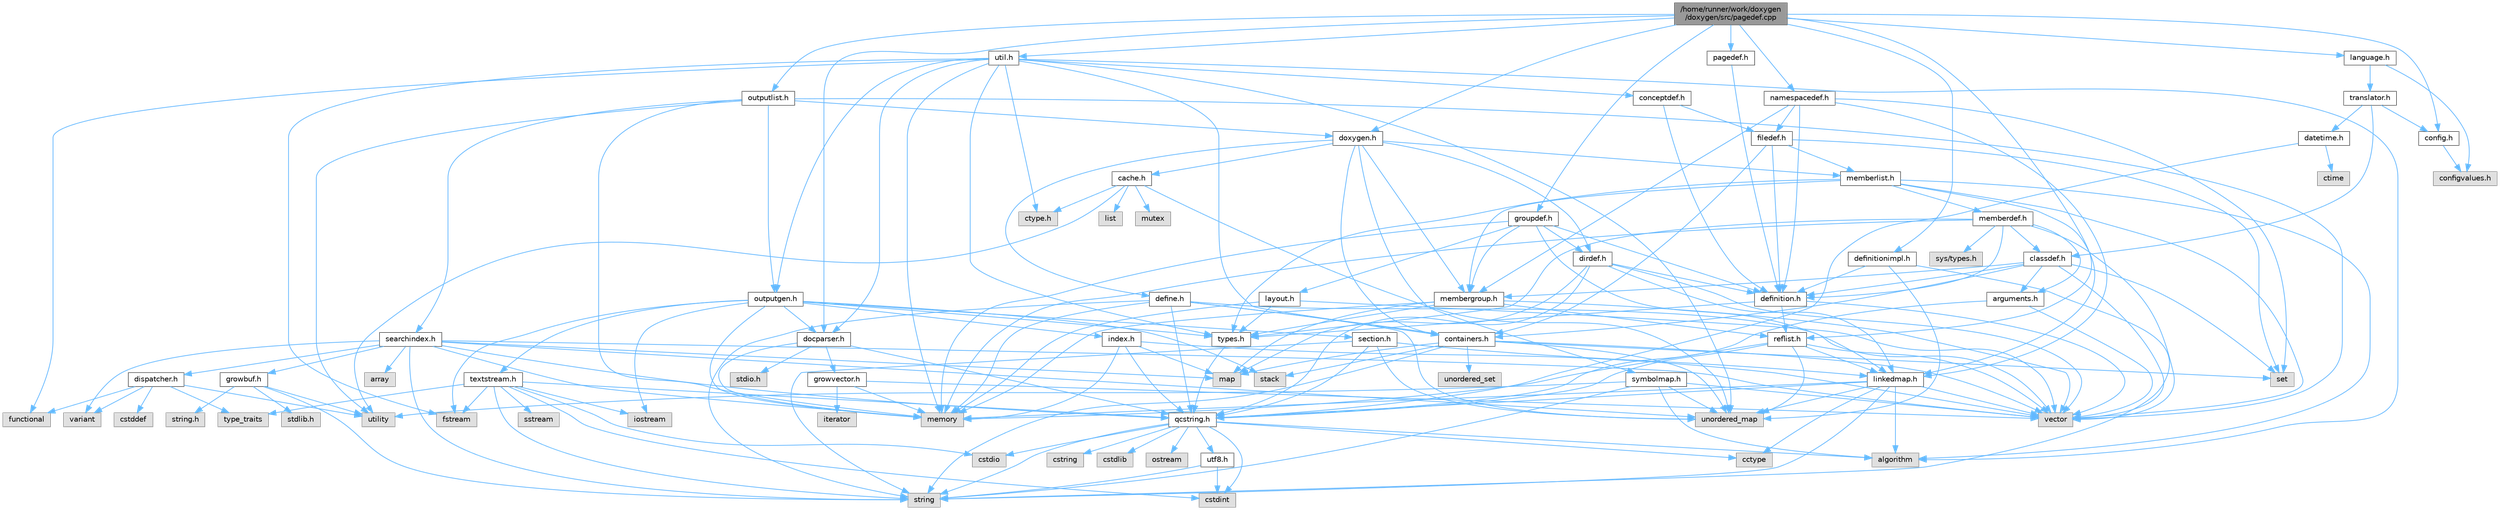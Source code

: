 digraph "/home/runner/work/doxygen/doxygen/src/pagedef.cpp"
{
 // INTERACTIVE_SVG=YES
 // LATEX_PDF_SIZE
  bgcolor="transparent";
  edge [fontname=Helvetica,fontsize=10,labelfontname=Helvetica,labelfontsize=10];
  node [fontname=Helvetica,fontsize=10,shape=box,height=0.2,width=0.4];
  Node1 [label="/home/runner/work/doxygen\l/doxygen/src/pagedef.cpp",height=0.2,width=0.4,color="gray40", fillcolor="grey60", style="filled", fontcolor="black",tooltip=" "];
  Node1 -> Node2 [color="steelblue1",style="solid"];
  Node2 [label="pagedef.h",height=0.2,width=0.4,color="grey40", fillcolor="white", style="filled",URL="$dd/d66/pagedef_8h.html",tooltip=" "];
  Node2 -> Node3 [color="steelblue1",style="solid"];
  Node3 [label="definition.h",height=0.2,width=0.4,color="grey40", fillcolor="white", style="filled",URL="$df/da1/definition_8h.html",tooltip=" "];
  Node3 -> Node4 [color="steelblue1",style="solid"];
  Node4 [label="vector",height=0.2,width=0.4,color="grey60", fillcolor="#E0E0E0", style="filled",tooltip=" "];
  Node3 -> Node5 [color="steelblue1",style="solid"];
  Node5 [label="types.h",height=0.2,width=0.4,color="grey40", fillcolor="white", style="filled",URL="$d9/d49/types_8h.html",tooltip="This file contains a number of basic enums and types."];
  Node5 -> Node6 [color="steelblue1",style="solid"];
  Node6 [label="qcstring.h",height=0.2,width=0.4,color="grey40", fillcolor="white", style="filled",URL="$d7/d5c/qcstring_8h.html",tooltip=" "];
  Node6 -> Node7 [color="steelblue1",style="solid"];
  Node7 [label="string",height=0.2,width=0.4,color="grey60", fillcolor="#E0E0E0", style="filled",tooltip=" "];
  Node6 -> Node8 [color="steelblue1",style="solid"];
  Node8 [label="algorithm",height=0.2,width=0.4,color="grey60", fillcolor="#E0E0E0", style="filled",tooltip=" "];
  Node6 -> Node9 [color="steelblue1",style="solid"];
  Node9 [label="cctype",height=0.2,width=0.4,color="grey60", fillcolor="#E0E0E0", style="filled",tooltip=" "];
  Node6 -> Node10 [color="steelblue1",style="solid"];
  Node10 [label="cstring",height=0.2,width=0.4,color="grey60", fillcolor="#E0E0E0", style="filled",tooltip=" "];
  Node6 -> Node11 [color="steelblue1",style="solid"];
  Node11 [label="cstdio",height=0.2,width=0.4,color="grey60", fillcolor="#E0E0E0", style="filled",tooltip=" "];
  Node6 -> Node12 [color="steelblue1",style="solid"];
  Node12 [label="cstdlib",height=0.2,width=0.4,color="grey60", fillcolor="#E0E0E0", style="filled",tooltip=" "];
  Node6 -> Node13 [color="steelblue1",style="solid"];
  Node13 [label="cstdint",height=0.2,width=0.4,color="grey60", fillcolor="#E0E0E0", style="filled",tooltip=" "];
  Node6 -> Node14 [color="steelblue1",style="solid"];
  Node14 [label="ostream",height=0.2,width=0.4,color="grey60", fillcolor="#E0E0E0", style="filled",tooltip=" "];
  Node6 -> Node15 [color="steelblue1",style="solid"];
  Node15 [label="utf8.h",height=0.2,width=0.4,color="grey40", fillcolor="white", style="filled",URL="$db/d7c/utf8_8h.html",tooltip="Various UTF8 related helper functions."];
  Node15 -> Node13 [color="steelblue1",style="solid"];
  Node15 -> Node7 [color="steelblue1",style="solid"];
  Node3 -> Node16 [color="steelblue1",style="solid"];
  Node16 [label="reflist.h",height=0.2,width=0.4,color="grey40", fillcolor="white", style="filled",URL="$d1/d02/reflist_8h.html",tooltip=" "];
  Node16 -> Node4 [color="steelblue1",style="solid"];
  Node16 -> Node17 [color="steelblue1",style="solid"];
  Node17 [label="unordered_map",height=0.2,width=0.4,color="grey60", fillcolor="#E0E0E0", style="filled",tooltip=" "];
  Node16 -> Node18 [color="steelblue1",style="solid"];
  Node18 [label="memory",height=0.2,width=0.4,color="grey60", fillcolor="#E0E0E0", style="filled",tooltip=" "];
  Node16 -> Node6 [color="steelblue1",style="solid"];
  Node16 -> Node19 [color="steelblue1",style="solid"];
  Node19 [label="linkedmap.h",height=0.2,width=0.4,color="grey40", fillcolor="white", style="filled",URL="$da/de1/linkedmap_8h.html",tooltip=" "];
  Node19 -> Node17 [color="steelblue1",style="solid"];
  Node19 -> Node4 [color="steelblue1",style="solid"];
  Node19 -> Node18 [color="steelblue1",style="solid"];
  Node19 -> Node7 [color="steelblue1",style="solid"];
  Node19 -> Node8 [color="steelblue1",style="solid"];
  Node19 -> Node9 [color="steelblue1",style="solid"];
  Node19 -> Node6 [color="steelblue1",style="solid"];
  Node1 -> Node20 [color="steelblue1",style="solid"];
  Node20 [label="groupdef.h",height=0.2,width=0.4,color="grey40", fillcolor="white", style="filled",URL="$d1/de6/groupdef_8h.html",tooltip=" "];
  Node20 -> Node18 [color="steelblue1",style="solid"];
  Node20 -> Node3 [color="steelblue1",style="solid"];
  Node20 -> Node21 [color="steelblue1",style="solid"];
  Node21 [label="dirdef.h",height=0.2,width=0.4,color="grey40", fillcolor="white", style="filled",URL="$d6/d15/dirdef_8h.html",tooltip=" "];
  Node21 -> Node4 [color="steelblue1",style="solid"];
  Node21 -> Node22 [color="steelblue1",style="solid"];
  Node22 [label="map",height=0.2,width=0.4,color="grey60", fillcolor="#E0E0E0", style="filled",tooltip=" "];
  Node21 -> Node6 [color="steelblue1",style="solid"];
  Node21 -> Node19 [color="steelblue1",style="solid"];
  Node21 -> Node3 [color="steelblue1",style="solid"];
  Node20 -> Node23 [color="steelblue1",style="solid"];
  Node23 [label="layout.h",height=0.2,width=0.4,color="grey40", fillcolor="white", style="filled",URL="$db/d51/layout_8h.html",tooltip=" "];
  Node23 -> Node18 [color="steelblue1",style="solid"];
  Node23 -> Node4 [color="steelblue1",style="solid"];
  Node23 -> Node5 [color="steelblue1",style="solid"];
  Node20 -> Node24 [color="steelblue1",style="solid"];
  Node24 [label="membergroup.h",height=0.2,width=0.4,color="grey40", fillcolor="white", style="filled",URL="$d9/d11/membergroup_8h.html",tooltip=" "];
  Node24 -> Node4 [color="steelblue1",style="solid"];
  Node24 -> Node22 [color="steelblue1",style="solid"];
  Node24 -> Node18 [color="steelblue1",style="solid"];
  Node24 -> Node5 [color="steelblue1",style="solid"];
  Node24 -> Node16 [color="steelblue1",style="solid"];
  Node20 -> Node19 [color="steelblue1",style="solid"];
  Node1 -> Node25 [color="steelblue1",style="solid"];
  Node25 [label="docparser.h",height=0.2,width=0.4,color="grey40", fillcolor="white", style="filled",URL="$de/d9c/docparser_8h.html",tooltip=" "];
  Node25 -> Node26 [color="steelblue1",style="solid"];
  Node26 [label="stdio.h",height=0.2,width=0.4,color="grey60", fillcolor="#E0E0E0", style="filled",tooltip=" "];
  Node25 -> Node18 [color="steelblue1",style="solid"];
  Node25 -> Node6 [color="steelblue1",style="solid"];
  Node25 -> Node27 [color="steelblue1",style="solid"];
  Node27 [label="growvector.h",height=0.2,width=0.4,color="grey40", fillcolor="white", style="filled",URL="$d7/d50/growvector_8h.html",tooltip=" "];
  Node27 -> Node4 [color="steelblue1",style="solid"];
  Node27 -> Node18 [color="steelblue1",style="solid"];
  Node27 -> Node28 [color="steelblue1",style="solid"];
  Node28 [label="iterator",height=0.2,width=0.4,color="grey60", fillcolor="#E0E0E0", style="filled",tooltip=" "];
  Node1 -> Node29 [color="steelblue1",style="solid"];
  Node29 [label="config.h",height=0.2,width=0.4,color="grey40", fillcolor="white", style="filled",URL="$db/d16/config_8h.html",tooltip=" "];
  Node29 -> Node30 [color="steelblue1",style="solid"];
  Node30 [label="configvalues.h",height=0.2,width=0.4,color="grey60", fillcolor="#E0E0E0", style="filled",tooltip=" "];
  Node1 -> Node31 [color="steelblue1",style="solid"];
  Node31 [label="util.h",height=0.2,width=0.4,color="grey40", fillcolor="white", style="filled",URL="$d8/d3c/util_8h.html",tooltip="A bunch of utility functions."];
  Node31 -> Node18 [color="steelblue1",style="solid"];
  Node31 -> Node17 [color="steelblue1",style="solid"];
  Node31 -> Node8 [color="steelblue1",style="solid"];
  Node31 -> Node32 [color="steelblue1",style="solid"];
  Node32 [label="functional",height=0.2,width=0.4,color="grey60", fillcolor="#E0E0E0", style="filled",tooltip=" "];
  Node31 -> Node33 [color="steelblue1",style="solid"];
  Node33 [label="fstream",height=0.2,width=0.4,color="grey60", fillcolor="#E0E0E0", style="filled",tooltip=" "];
  Node31 -> Node34 [color="steelblue1",style="solid"];
  Node34 [label="ctype.h",height=0.2,width=0.4,color="grey60", fillcolor="#E0E0E0", style="filled",tooltip=" "];
  Node31 -> Node5 [color="steelblue1",style="solid"];
  Node31 -> Node25 [color="steelblue1",style="solid"];
  Node31 -> Node35 [color="steelblue1",style="solid"];
  Node35 [label="containers.h",height=0.2,width=0.4,color="grey40", fillcolor="white", style="filled",URL="$d5/d75/containers_8h.html",tooltip=" "];
  Node35 -> Node4 [color="steelblue1",style="solid"];
  Node35 -> Node7 [color="steelblue1",style="solid"];
  Node35 -> Node36 [color="steelblue1",style="solid"];
  Node36 [label="set",height=0.2,width=0.4,color="grey60", fillcolor="#E0E0E0", style="filled",tooltip=" "];
  Node35 -> Node22 [color="steelblue1",style="solid"];
  Node35 -> Node37 [color="steelblue1",style="solid"];
  Node37 [label="unordered_set",height=0.2,width=0.4,color="grey60", fillcolor="#E0E0E0", style="filled",tooltip=" "];
  Node35 -> Node17 [color="steelblue1",style="solid"];
  Node35 -> Node38 [color="steelblue1",style="solid"];
  Node38 [label="stack",height=0.2,width=0.4,color="grey60", fillcolor="#E0E0E0", style="filled",tooltip=" "];
  Node31 -> Node39 [color="steelblue1",style="solid"];
  Node39 [label="outputgen.h",height=0.2,width=0.4,color="grey40", fillcolor="white", style="filled",URL="$df/d06/outputgen_8h.html",tooltip=" "];
  Node39 -> Node18 [color="steelblue1",style="solid"];
  Node39 -> Node38 [color="steelblue1",style="solid"];
  Node39 -> Node40 [color="steelblue1",style="solid"];
  Node40 [label="iostream",height=0.2,width=0.4,color="grey60", fillcolor="#E0E0E0", style="filled",tooltip=" "];
  Node39 -> Node33 [color="steelblue1",style="solid"];
  Node39 -> Node5 [color="steelblue1",style="solid"];
  Node39 -> Node41 [color="steelblue1",style="solid"];
  Node41 [label="index.h",height=0.2,width=0.4,color="grey40", fillcolor="white", style="filled",URL="$d1/db5/index_8h.html",tooltip=" "];
  Node41 -> Node18 [color="steelblue1",style="solid"];
  Node41 -> Node4 [color="steelblue1",style="solid"];
  Node41 -> Node22 [color="steelblue1",style="solid"];
  Node41 -> Node6 [color="steelblue1",style="solid"];
  Node39 -> Node42 [color="steelblue1",style="solid"];
  Node42 [label="section.h",height=0.2,width=0.4,color="grey40", fillcolor="white", style="filled",URL="$d1/d2a/section_8h.html",tooltip=" "];
  Node42 -> Node7 [color="steelblue1",style="solid"];
  Node42 -> Node17 [color="steelblue1",style="solid"];
  Node42 -> Node6 [color="steelblue1",style="solid"];
  Node42 -> Node19 [color="steelblue1",style="solid"];
  Node39 -> Node43 [color="steelblue1",style="solid"];
  Node43 [label="textstream.h",height=0.2,width=0.4,color="grey40", fillcolor="white", style="filled",URL="$d4/d7d/textstream_8h.html",tooltip=" "];
  Node43 -> Node7 [color="steelblue1",style="solid"];
  Node43 -> Node40 [color="steelblue1",style="solid"];
  Node43 -> Node44 [color="steelblue1",style="solid"];
  Node44 [label="sstream",height=0.2,width=0.4,color="grey60", fillcolor="#E0E0E0", style="filled",tooltip=" "];
  Node43 -> Node13 [color="steelblue1",style="solid"];
  Node43 -> Node11 [color="steelblue1",style="solid"];
  Node43 -> Node33 [color="steelblue1",style="solid"];
  Node43 -> Node45 [color="steelblue1",style="solid"];
  Node45 [label="type_traits",height=0.2,width=0.4,color="grey60", fillcolor="#E0E0E0", style="filled",tooltip=" "];
  Node43 -> Node6 [color="steelblue1",style="solid"];
  Node39 -> Node25 [color="steelblue1",style="solid"];
  Node31 -> Node46 [color="steelblue1",style="solid"];
  Node46 [label="conceptdef.h",height=0.2,width=0.4,color="grey40", fillcolor="white", style="filled",URL="$da/df1/conceptdef_8h.html",tooltip=" "];
  Node46 -> Node3 [color="steelblue1",style="solid"];
  Node46 -> Node47 [color="steelblue1",style="solid"];
  Node47 [label="filedef.h",height=0.2,width=0.4,color="grey40", fillcolor="white", style="filled",URL="$d4/d3a/filedef_8h.html",tooltip=" "];
  Node47 -> Node36 [color="steelblue1",style="solid"];
  Node47 -> Node3 [color="steelblue1",style="solid"];
  Node47 -> Node48 [color="steelblue1",style="solid"];
  Node48 [label="memberlist.h",height=0.2,width=0.4,color="grey40", fillcolor="white", style="filled",URL="$dd/d78/memberlist_8h.html",tooltip=" "];
  Node48 -> Node4 [color="steelblue1",style="solid"];
  Node48 -> Node8 [color="steelblue1",style="solid"];
  Node48 -> Node49 [color="steelblue1",style="solid"];
  Node49 [label="memberdef.h",height=0.2,width=0.4,color="grey40", fillcolor="white", style="filled",URL="$d4/d46/memberdef_8h.html",tooltip=" "];
  Node49 -> Node4 [color="steelblue1",style="solid"];
  Node49 -> Node18 [color="steelblue1",style="solid"];
  Node49 -> Node50 [color="steelblue1",style="solid"];
  Node50 [label="sys/types.h",height=0.2,width=0.4,color="grey60", fillcolor="#E0E0E0", style="filled",tooltip=" "];
  Node49 -> Node5 [color="steelblue1",style="solid"];
  Node49 -> Node3 [color="steelblue1",style="solid"];
  Node49 -> Node51 [color="steelblue1",style="solid"];
  Node51 [label="arguments.h",height=0.2,width=0.4,color="grey40", fillcolor="white", style="filled",URL="$df/d9b/arguments_8h.html",tooltip=" "];
  Node51 -> Node4 [color="steelblue1",style="solid"];
  Node51 -> Node6 [color="steelblue1",style="solid"];
  Node49 -> Node52 [color="steelblue1",style="solid"];
  Node52 [label="classdef.h",height=0.2,width=0.4,color="grey40", fillcolor="white", style="filled",URL="$d1/da6/classdef_8h.html",tooltip=" "];
  Node52 -> Node4 [color="steelblue1",style="solid"];
  Node52 -> Node36 [color="steelblue1",style="solid"];
  Node52 -> Node35 [color="steelblue1",style="solid"];
  Node52 -> Node3 [color="steelblue1",style="solid"];
  Node52 -> Node51 [color="steelblue1",style="solid"];
  Node52 -> Node24 [color="steelblue1",style="solid"];
  Node48 -> Node19 [color="steelblue1",style="solid"];
  Node48 -> Node5 [color="steelblue1",style="solid"];
  Node48 -> Node24 [color="steelblue1",style="solid"];
  Node47 -> Node35 [color="steelblue1",style="solid"];
  Node1 -> Node53 [color="steelblue1",style="solid"];
  Node53 [label="outputlist.h",height=0.2,width=0.4,color="grey40", fillcolor="white", style="filled",URL="$d2/db9/outputlist_8h.html",tooltip=" "];
  Node53 -> Node54 [color="steelblue1",style="solid"];
  Node54 [label="utility",height=0.2,width=0.4,color="grey60", fillcolor="#E0E0E0", style="filled",tooltip=" "];
  Node53 -> Node4 [color="steelblue1",style="solid"];
  Node53 -> Node18 [color="steelblue1",style="solid"];
  Node53 -> Node39 [color="steelblue1",style="solid"];
  Node53 -> Node55 [color="steelblue1",style="solid"];
  Node55 [label="searchindex.h",height=0.2,width=0.4,color="grey40", fillcolor="white", style="filled",URL="$de/d07/searchindex_8h.html",tooltip="Web server based search engine."];
  Node55 -> Node18 [color="steelblue1",style="solid"];
  Node55 -> Node4 [color="steelblue1",style="solid"];
  Node55 -> Node22 [color="steelblue1",style="solid"];
  Node55 -> Node17 [color="steelblue1",style="solid"];
  Node55 -> Node7 [color="steelblue1",style="solid"];
  Node55 -> Node56 [color="steelblue1",style="solid"];
  Node56 [label="array",height=0.2,width=0.4,color="grey60", fillcolor="#E0E0E0", style="filled",tooltip=" "];
  Node55 -> Node57 [color="steelblue1",style="solid"];
  Node57 [label="variant",height=0.2,width=0.4,color="grey60", fillcolor="#E0E0E0", style="filled",tooltip=" "];
  Node55 -> Node6 [color="steelblue1",style="solid"];
  Node55 -> Node58 [color="steelblue1",style="solid"];
  Node58 [label="growbuf.h",height=0.2,width=0.4,color="grey40", fillcolor="white", style="filled",URL="$dd/d72/growbuf_8h.html",tooltip=" "];
  Node58 -> Node54 [color="steelblue1",style="solid"];
  Node58 -> Node59 [color="steelblue1",style="solid"];
  Node59 [label="stdlib.h",height=0.2,width=0.4,color="grey60", fillcolor="#E0E0E0", style="filled",tooltip=" "];
  Node58 -> Node60 [color="steelblue1",style="solid"];
  Node60 [label="string.h",height=0.2,width=0.4,color="grey60", fillcolor="#E0E0E0", style="filled",tooltip=" "];
  Node58 -> Node7 [color="steelblue1",style="solid"];
  Node55 -> Node61 [color="steelblue1",style="solid"];
  Node61 [label="dispatcher.h",height=0.2,width=0.4,color="grey40", fillcolor="white", style="filled",URL="$da/d73/dispatcher_8h.html",tooltip=" "];
  Node61 -> Node62 [color="steelblue1",style="solid"];
  Node62 [label="cstddef",height=0.2,width=0.4,color="grey60", fillcolor="#E0E0E0", style="filled",tooltip=" "];
  Node61 -> Node54 [color="steelblue1",style="solid"];
  Node61 -> Node32 [color="steelblue1",style="solid"];
  Node61 -> Node57 [color="steelblue1",style="solid"];
  Node61 -> Node45 [color="steelblue1",style="solid"];
  Node53 -> Node63 [color="steelblue1",style="solid"];
  Node63 [label="doxygen.h",height=0.2,width=0.4,color="grey40", fillcolor="white", style="filled",URL="$d1/da1/doxygen_8h.html",tooltip=" "];
  Node63 -> Node35 [color="steelblue1",style="solid"];
  Node63 -> Node24 [color="steelblue1",style="solid"];
  Node63 -> Node21 [color="steelblue1",style="solid"];
  Node63 -> Node48 [color="steelblue1",style="solid"];
  Node63 -> Node64 [color="steelblue1",style="solid"];
  Node64 [label="define.h",height=0.2,width=0.4,color="grey40", fillcolor="white", style="filled",URL="$df/d67/define_8h.html",tooltip=" "];
  Node64 -> Node4 [color="steelblue1",style="solid"];
  Node64 -> Node18 [color="steelblue1",style="solid"];
  Node64 -> Node7 [color="steelblue1",style="solid"];
  Node64 -> Node17 [color="steelblue1",style="solid"];
  Node64 -> Node6 [color="steelblue1",style="solid"];
  Node64 -> Node35 [color="steelblue1",style="solid"];
  Node63 -> Node65 [color="steelblue1",style="solid"];
  Node65 [label="cache.h",height=0.2,width=0.4,color="grey40", fillcolor="white", style="filled",URL="$d3/d26/cache_8h.html",tooltip=" "];
  Node65 -> Node66 [color="steelblue1",style="solid"];
  Node66 [label="list",height=0.2,width=0.4,color="grey60", fillcolor="#E0E0E0", style="filled",tooltip=" "];
  Node65 -> Node17 [color="steelblue1",style="solid"];
  Node65 -> Node67 [color="steelblue1",style="solid"];
  Node67 [label="mutex",height=0.2,width=0.4,color="grey60", fillcolor="#E0E0E0", style="filled",tooltip=" "];
  Node65 -> Node54 [color="steelblue1",style="solid"];
  Node65 -> Node34 [color="steelblue1",style="solid"];
  Node63 -> Node68 [color="steelblue1",style="solid"];
  Node68 [label="symbolmap.h",height=0.2,width=0.4,color="grey40", fillcolor="white", style="filled",URL="$d7/ddd/symbolmap_8h.html",tooltip=" "];
  Node68 -> Node8 [color="steelblue1",style="solid"];
  Node68 -> Node17 [color="steelblue1",style="solid"];
  Node68 -> Node4 [color="steelblue1",style="solid"];
  Node68 -> Node7 [color="steelblue1",style="solid"];
  Node68 -> Node54 [color="steelblue1",style="solid"];
  Node1 -> Node63 [color="steelblue1",style="solid"];
  Node1 -> Node69 [color="steelblue1",style="solid"];
  Node69 [label="language.h",height=0.2,width=0.4,color="grey40", fillcolor="white", style="filled",URL="$d8/dce/language_8h.html",tooltip=" "];
  Node69 -> Node70 [color="steelblue1",style="solid"];
  Node70 [label="translator.h",height=0.2,width=0.4,color="grey40", fillcolor="white", style="filled",URL="$d9/df1/translator_8h.html",tooltip=" "];
  Node70 -> Node52 [color="steelblue1",style="solid"];
  Node70 -> Node29 [color="steelblue1",style="solid"];
  Node70 -> Node71 [color="steelblue1",style="solid"];
  Node71 [label="datetime.h",height=0.2,width=0.4,color="grey40", fillcolor="white", style="filled",URL="$de/d1b/datetime_8h.html",tooltip=" "];
  Node71 -> Node72 [color="steelblue1",style="solid"];
  Node72 [label="ctime",height=0.2,width=0.4,color="grey60", fillcolor="#E0E0E0", style="filled",tooltip=" "];
  Node71 -> Node6 [color="steelblue1",style="solid"];
  Node69 -> Node30 [color="steelblue1",style="solid"];
  Node1 -> Node73 [color="steelblue1",style="solid"];
  Node73 [label="namespacedef.h",height=0.2,width=0.4,color="grey40", fillcolor="white", style="filled",URL="$d7/d97/namespacedef_8h.html",tooltip=" "];
  Node73 -> Node36 [color="steelblue1",style="solid"];
  Node73 -> Node3 [color="steelblue1",style="solid"];
  Node73 -> Node47 [color="steelblue1",style="solid"];
  Node73 -> Node19 [color="steelblue1",style="solid"];
  Node73 -> Node24 [color="steelblue1",style="solid"];
  Node1 -> Node16 [color="steelblue1",style="solid"];
  Node1 -> Node74 [color="steelblue1",style="solid"];
  Node74 [label="definitionimpl.h",height=0.2,width=0.4,color="grey40", fillcolor="white", style="filled",URL="$d2/dab/definitionimpl_8h.html",tooltip=" "];
  Node74 -> Node17 [color="steelblue1",style="solid"];
  Node74 -> Node7 [color="steelblue1",style="solid"];
  Node74 -> Node3 [color="steelblue1",style="solid"];
}
